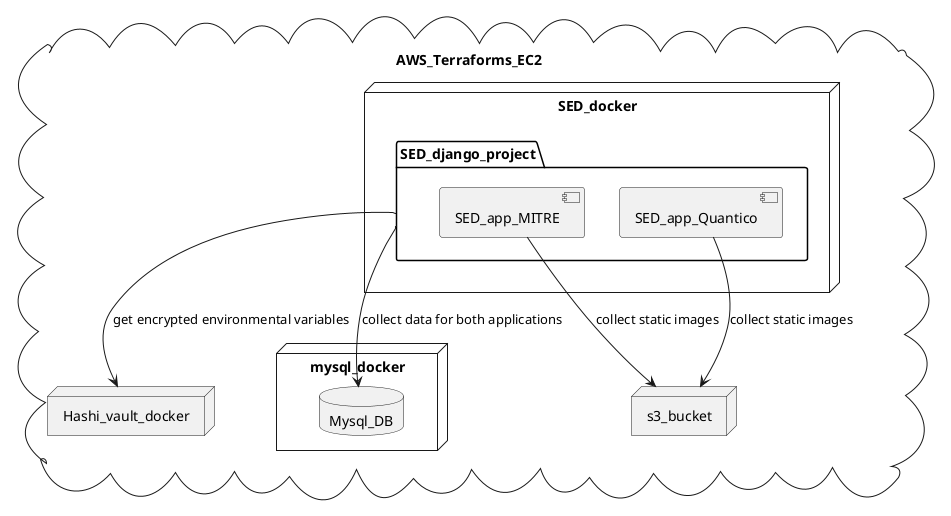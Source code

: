 @startuml
cloud AWS_Terraforms_EC2{
    Node SED_docker{
        folder SED_django_project{
            component SED_app_MITRE
            component SED_app_Quantico
        } 
    }
    Node mysql_docker{
        Database Mysql_DB
    }
    Node Hashi_vault_docker
    Node s3_bucket

    SED_django_project --> Mysql_DB: collect data for both applications
    SED_app_MITRE --> s3_bucket: collect static images
    SED_app_Quantico --> s3_bucket: collect static images
    SED_django_project --> Hashi_vault_docker: get encrypted environmental variables
}


@enduml